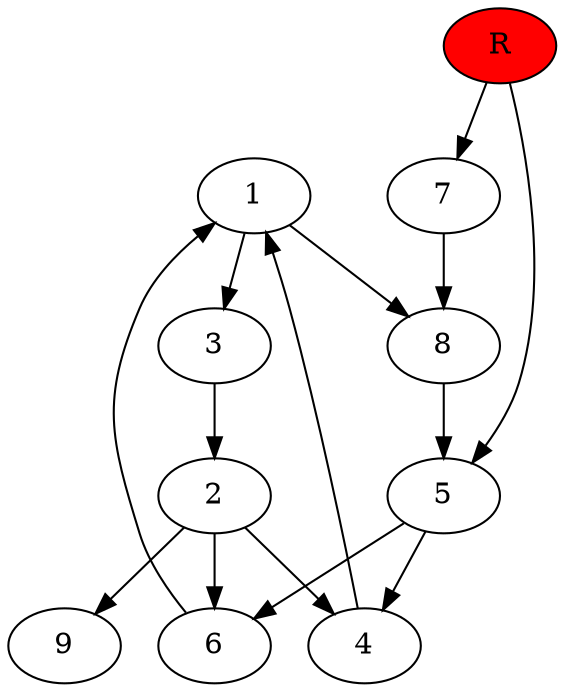 digraph prb53949 {
	1
	2
	3
	4
	5
	6
	7
	8
	R [fillcolor="#ff0000" style=filled]
	1 -> 3
	1 -> 8
	2 -> 4
	2 -> 6
	2 -> 9
	3 -> 2
	4 -> 1
	5 -> 4
	5 -> 6
	6 -> 1
	7 -> 8
	8 -> 5
	R -> 5
	R -> 7
}
